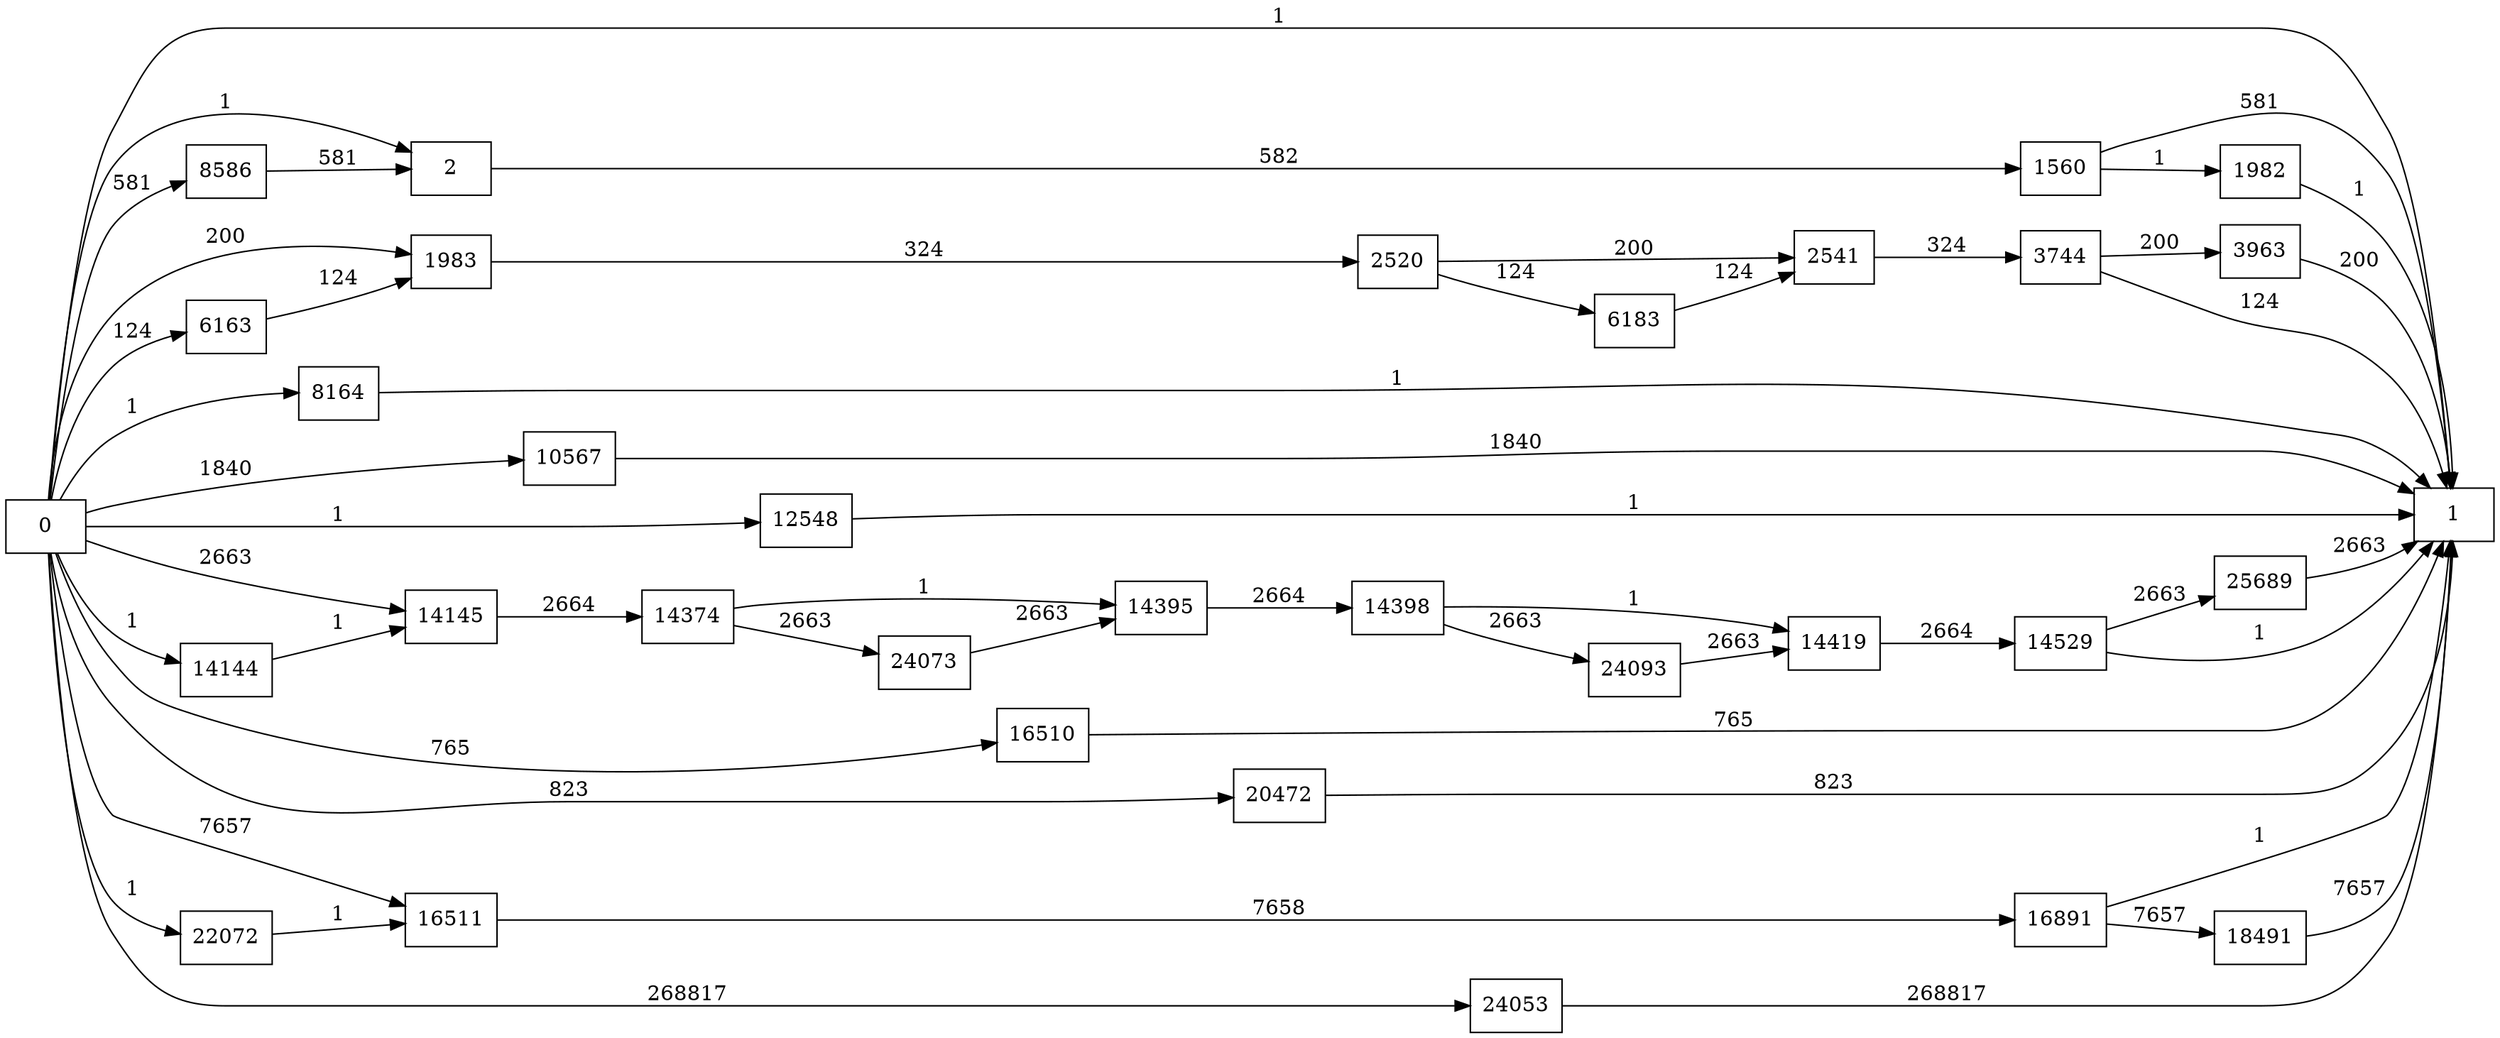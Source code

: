 digraph {
	graph [rankdir=LR]
	node [shape=rectangle]
	2 -> 1560 [label=582]
	1560 -> 1 [label=581]
	1560 -> 1982 [label=1]
	1982 -> 1 [label=1]
	1983 -> 2520 [label=324]
	2520 -> 2541 [label=200]
	2520 -> 6183 [label=124]
	2541 -> 3744 [label=324]
	3744 -> 1 [label=124]
	3744 -> 3963 [label=200]
	3963 -> 1 [label=200]
	6163 -> 1983 [label=124]
	6183 -> 2541 [label=124]
	8164 -> 1 [label=1]
	8586 -> 2 [label=581]
	10567 -> 1 [label=1840]
	12548 -> 1 [label=1]
	14144 -> 14145 [label=1]
	14145 -> 14374 [label=2664]
	14374 -> 14395 [label=1]
	14374 -> 24073 [label=2663]
	14395 -> 14398 [label=2664]
	14398 -> 14419 [label=1]
	14398 -> 24093 [label=2663]
	14419 -> 14529 [label=2664]
	14529 -> 1 [label=1]
	14529 -> 25689 [label=2663]
	16510 -> 1 [label=765]
	16511 -> 16891 [label=7658]
	16891 -> 1 [label=1]
	16891 -> 18491 [label=7657]
	18491 -> 1 [label=7657]
	20472 -> 1 [label=823]
	22072 -> 16511 [label=1]
	24053 -> 1 [label=268817]
	24073 -> 14395 [label=2663]
	24093 -> 14419 [label=2663]
	25689 -> 1 [label=2663]
	0 -> 2 [label=1]
	0 -> 1983 [label=200]
	0 -> 16511 [label=7657]
	0 -> 14145 [label=2663]
	0 -> 1 [label=1]
	0 -> 6163 [label=124]
	0 -> 8164 [label=1]
	0 -> 8586 [label=581]
	0 -> 10567 [label=1840]
	0 -> 12548 [label=1]
	0 -> 14144 [label=1]
	0 -> 16510 [label=765]
	0 -> 20472 [label=823]
	0 -> 22072 [label=1]
	0 -> 24053 [label=268817]
}

